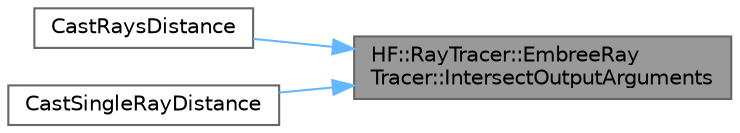 digraph "HF::RayTracer::EmbreeRayTracer::IntersectOutputArguments"
{
 // LATEX_PDF_SIZE
  bgcolor="transparent";
  edge [fontname=Helvetica,fontsize=10,labelfontname=Helvetica,labelfontsize=10];
  node [fontname=Helvetica,fontsize=10,shape=box,height=0.2,width=0.4];
  rankdir="RL";
  Node1 [label="HF::RayTracer::EmbreeRay\lTracer::IntersectOutputArguments",height=0.2,width=0.4,color="gray40", fillcolor="grey60", style="filled", fontcolor="black",tooltip="Cast a ray from origin in direction and update the parameters instead of returning a hitstruct."];
  Node1 -> Node2 [dir="back",color="steelblue1",style="solid"];
  Node2 [label="CastRaysDistance",height=0.2,width=0.4,color="grey40", fillcolor="white", style="filled",URL="$a00457.html#ga81a505c14bba3bed1515384b209b3422",tooltip="Cast rays for each node in origins/directions as ordered pairs and get distance back as a result."];
  Node1 -> Node3 [dir="back",color="steelblue1",style="solid"];
  Node3 [label="CastSingleRayDistance",height=0.2,width=0.4,color="grey40", fillcolor="white", style="filled",URL="$a00457.html#ga1377ba0807c3141ef68b1c94682853e6",tooltip="Cast a single ray and get the distance to its hit and the mesh ID if it hit anything...."];
}
